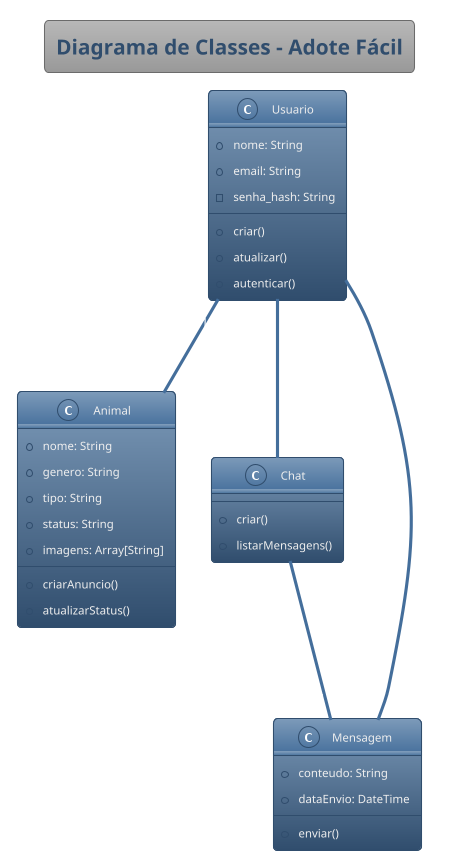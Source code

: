 @startuml
title Diagrama de Classes - Adote Fácil

!theme spacelab

class Usuario {
  + nome: String
  + email: String
  - senha_hash: String
  --
  + criar()
  + atualizar()
  + autenticar()
}

class Animal {
  + nome: String
  + genero: String
  + tipo: String
  + status: String
  + imagens: Array[String]
  --
  + criarAnuncio()
  + atualizarStatus()
}

class Chat {
  --
  + criar()
  + listarMensagens()
}

class Mensagem {
  + conteudo: String
  + dataEnvio: DateTime
  --
  + enviar()
}


Usuario "1" -- "*" Animal : "publica"
Usuario "2..*" -- "1" Chat : "participa em"
Chat "1" -- "*" Mensagem : "contém"
Usuario "1" -- "*" Mensagem : "envia"

@enduml